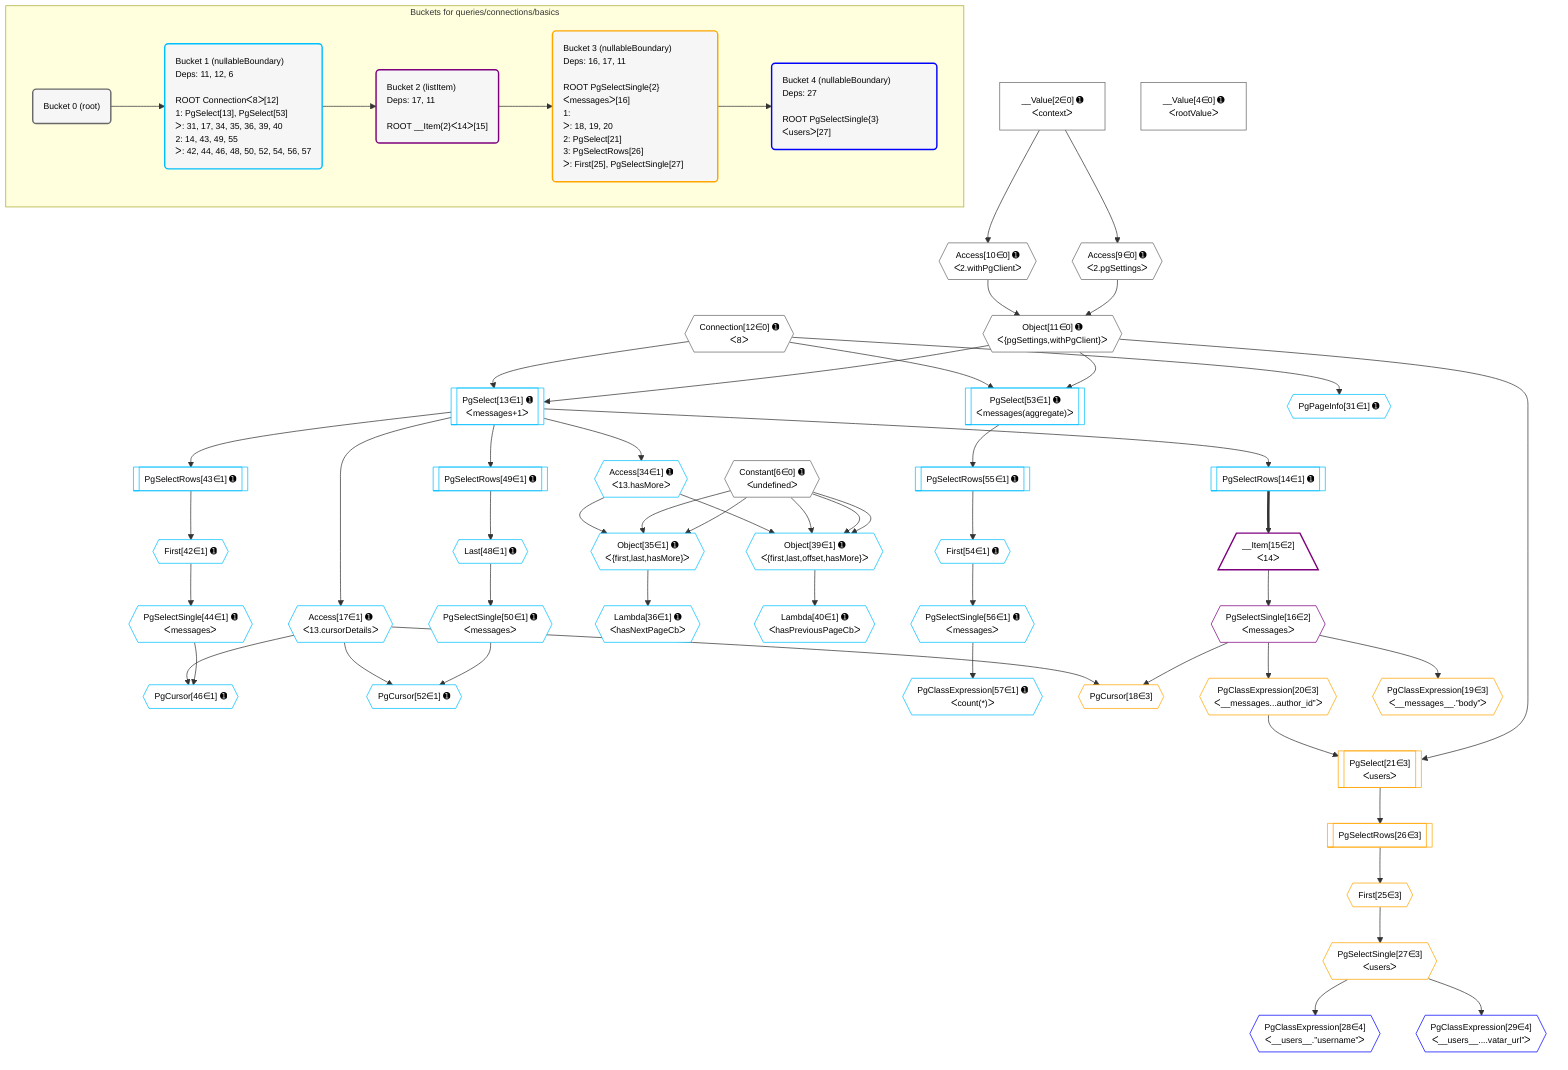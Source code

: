 %%{init: {'themeVariables': { 'fontSize': '12px'}}}%%
graph TD
    classDef path fill:#eee,stroke:#000,color:#000
    classDef plan fill:#fff,stroke-width:1px,color:#000
    classDef itemplan fill:#fff,stroke-width:2px,color:#000
    classDef unbatchedplan fill:#dff,stroke-width:1px,color:#000
    classDef sideeffectplan fill:#fcc,stroke-width:2px,color:#000
    classDef bucket fill:#f6f6f6,color:#000,stroke-width:2px,text-align:left


    %% plan dependencies
    Object11{{"Object[11∈0] ➊<br />ᐸ{pgSettings,withPgClient}ᐳ"}}:::plan
    Access9{{"Access[9∈0] ➊<br />ᐸ2.pgSettingsᐳ"}}:::plan
    Access10{{"Access[10∈0] ➊<br />ᐸ2.withPgClientᐳ"}}:::plan
    Access9 & Access10 --> Object11
    __Value2["__Value[2∈0] ➊<br />ᐸcontextᐳ"]:::plan
    __Value2 --> Access9
    __Value2 --> Access10
    __Value4["__Value[4∈0] ➊<br />ᐸrootValueᐳ"]:::plan
    Constant6{{"Constant[6∈0] ➊<br />ᐸundefinedᐳ"}}:::plan
    Connection12{{"Connection[12∈0] ➊<br />ᐸ8ᐳ"}}:::plan
    Object39{{"Object[39∈1] ➊<br />ᐸ{first,last,offset,hasMore}ᐳ"}}:::plan
    Access34{{"Access[34∈1] ➊<br />ᐸ13.hasMoreᐳ"}}:::plan
    Constant6 & Constant6 & Constant6 & Access34 --> Object39
    Object35{{"Object[35∈1] ➊<br />ᐸ{first,last,hasMore}ᐳ"}}:::plan
    Constant6 & Constant6 & Access34 --> Object35
    PgSelect13[["PgSelect[13∈1] ➊<br />ᐸmessages+1ᐳ"]]:::plan
    Object11 & Connection12 --> PgSelect13
    PgCursor46{{"PgCursor[46∈1] ➊"}}:::plan
    PgSelectSingle44{{"PgSelectSingle[44∈1] ➊<br />ᐸmessagesᐳ"}}:::plan
    Access17{{"Access[17∈1] ➊<br />ᐸ13.cursorDetailsᐳ"}}:::plan
    PgSelectSingle44 & Access17 --> PgCursor46
    PgCursor52{{"PgCursor[52∈1] ➊"}}:::plan
    PgSelectSingle50{{"PgSelectSingle[50∈1] ➊<br />ᐸmessagesᐳ"}}:::plan
    PgSelectSingle50 & Access17 --> PgCursor52
    PgSelect53[["PgSelect[53∈1] ➊<br />ᐸmessages(aggregate)ᐳ"]]:::plan
    Object11 & Connection12 --> PgSelect53
    PgSelectRows14[["PgSelectRows[14∈1] ➊"]]:::plan
    PgSelect13 --> PgSelectRows14
    PgSelect13 --> Access17
    PgPageInfo31{{"PgPageInfo[31∈1] ➊"}}:::plan
    Connection12 --> PgPageInfo31
    PgSelect13 --> Access34
    Lambda36{{"Lambda[36∈1] ➊<br />ᐸhasNextPageCbᐳ"}}:::plan
    Object35 --> Lambda36
    Lambda40{{"Lambda[40∈1] ➊<br />ᐸhasPreviousPageCbᐳ"}}:::plan
    Object39 --> Lambda40
    First42{{"First[42∈1] ➊"}}:::plan
    PgSelectRows43[["PgSelectRows[43∈1] ➊"]]:::plan
    PgSelectRows43 --> First42
    PgSelect13 --> PgSelectRows43
    First42 --> PgSelectSingle44
    Last48{{"Last[48∈1] ➊"}}:::plan
    PgSelectRows49[["PgSelectRows[49∈1] ➊"]]:::plan
    PgSelectRows49 --> Last48
    PgSelect13 --> PgSelectRows49
    Last48 --> PgSelectSingle50
    First54{{"First[54∈1] ➊"}}:::plan
    PgSelectRows55[["PgSelectRows[55∈1] ➊"]]:::plan
    PgSelectRows55 --> First54
    PgSelect53 --> PgSelectRows55
    PgSelectSingle56{{"PgSelectSingle[56∈1] ➊<br />ᐸmessagesᐳ"}}:::plan
    First54 --> PgSelectSingle56
    PgClassExpression57{{"PgClassExpression[57∈1] ➊<br />ᐸcount(*)ᐳ"}}:::plan
    PgSelectSingle56 --> PgClassExpression57
    __Item15[/"__Item[15∈2]<br />ᐸ14ᐳ"\]:::itemplan
    PgSelectRows14 ==> __Item15
    PgSelectSingle16{{"PgSelectSingle[16∈2]<br />ᐸmessagesᐳ"}}:::plan
    __Item15 --> PgSelectSingle16
    PgCursor18{{"PgCursor[18∈3]"}}:::plan
    PgSelectSingle16 & Access17 --> PgCursor18
    PgSelect21[["PgSelect[21∈3]<br />ᐸusersᐳ"]]:::plan
    PgClassExpression20{{"PgClassExpression[20∈3]<br />ᐸ__messages...author_id”ᐳ"}}:::plan
    Object11 & PgClassExpression20 --> PgSelect21
    PgClassExpression19{{"PgClassExpression[19∈3]<br />ᐸ__messages__.”body”ᐳ"}}:::plan
    PgSelectSingle16 --> PgClassExpression19
    PgSelectSingle16 --> PgClassExpression20
    First25{{"First[25∈3]"}}:::plan
    PgSelectRows26[["PgSelectRows[26∈3]"]]:::plan
    PgSelectRows26 --> First25
    PgSelect21 --> PgSelectRows26
    PgSelectSingle27{{"PgSelectSingle[27∈3]<br />ᐸusersᐳ"}}:::plan
    First25 --> PgSelectSingle27
    PgClassExpression28{{"PgClassExpression[28∈4]<br />ᐸ__users__.”username”ᐳ"}}:::plan
    PgSelectSingle27 --> PgClassExpression28
    PgClassExpression29{{"PgClassExpression[29∈4]<br />ᐸ__users__....vatar_url”ᐳ"}}:::plan
    PgSelectSingle27 --> PgClassExpression29

    %% define steps

    subgraph "Buckets for queries/connections/basics"
    Bucket0("Bucket 0 (root)"):::bucket
    classDef bucket0 stroke:#696969
    class Bucket0,__Value2,__Value4,Constant6,Access9,Access10,Object11,Connection12 bucket0
    Bucket1("Bucket 1 (nullableBoundary)<br />Deps: 11, 12, 6<br /><br />ROOT Connectionᐸ8ᐳ[12]<br />1: PgSelect[13], PgSelect[53]<br />ᐳ: 31, 17, 34, 35, 36, 39, 40<br />2: 14, 43, 49, 55<br />ᐳ: 42, 44, 46, 48, 50, 52, 54, 56, 57"):::bucket
    classDef bucket1 stroke:#00bfff
    class Bucket1,PgSelect13,PgSelectRows14,Access17,PgPageInfo31,Access34,Object35,Lambda36,Object39,Lambda40,First42,PgSelectRows43,PgSelectSingle44,PgCursor46,Last48,PgSelectRows49,PgSelectSingle50,PgCursor52,PgSelect53,First54,PgSelectRows55,PgSelectSingle56,PgClassExpression57 bucket1
    Bucket2("Bucket 2 (listItem)<br />Deps: 17, 11<br /><br />ROOT __Item{2}ᐸ14ᐳ[15]"):::bucket
    classDef bucket2 stroke:#7f007f
    class Bucket2,__Item15,PgSelectSingle16 bucket2
    Bucket3("Bucket 3 (nullableBoundary)<br />Deps: 16, 17, 11<br /><br />ROOT PgSelectSingle{2}ᐸmessagesᐳ[16]<br />1: <br />ᐳ: 18, 19, 20<br />2: PgSelect[21]<br />3: PgSelectRows[26]<br />ᐳ: First[25], PgSelectSingle[27]"):::bucket
    classDef bucket3 stroke:#ffa500
    class Bucket3,PgCursor18,PgClassExpression19,PgClassExpression20,PgSelect21,First25,PgSelectRows26,PgSelectSingle27 bucket3
    Bucket4("Bucket 4 (nullableBoundary)<br />Deps: 27<br /><br />ROOT PgSelectSingle{3}ᐸusersᐳ[27]"):::bucket
    classDef bucket4 stroke:#0000ff
    class Bucket4,PgClassExpression28,PgClassExpression29 bucket4
    Bucket0 --> Bucket1
    Bucket1 --> Bucket2
    Bucket2 --> Bucket3
    Bucket3 --> Bucket4
    end